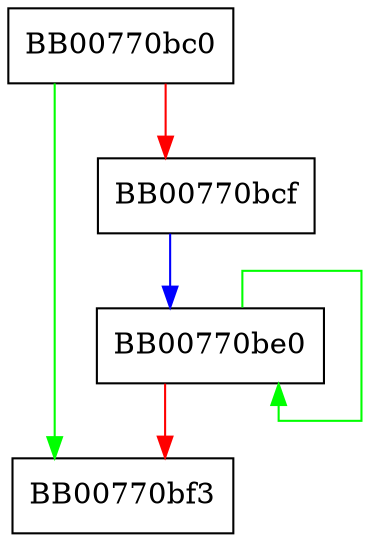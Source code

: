 digraph fnv1a_hash {
  node [shape="box"];
  graph [splines=ortho];
  BB00770bc0 -> BB00770bf3 [color="green"];
  BB00770bc0 -> BB00770bcf [color="red"];
  BB00770bcf -> BB00770be0 [color="blue"];
  BB00770be0 -> BB00770be0 [color="green"];
  BB00770be0 -> BB00770bf3 [color="red"];
}